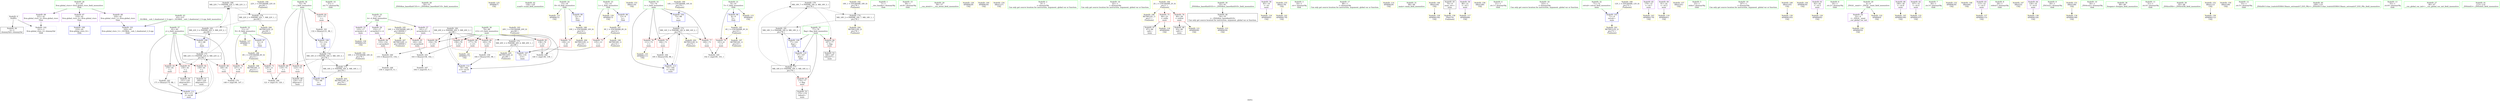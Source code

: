 digraph "SVFG" {
	label="SVFG";

	Node0x555b8c4f1870 [shape=record,color=grey,label="{NodeID: 0\nNullPtr}"];
	Node0x555b8c4f1870 -> Node0x555b8c508cc0[style=solid];
	Node0x555b8c4f1870 -> Node0x555b8c509660[style=solid];
	Node0x555b8c518d10 [shape=record,color=black,label="{NodeID: 180\nMR_22V_7 = PHI(MR_22V_5, MR_22V_3, )\npts\{82 \}\n}"];
	Node0x555b8c518d10 -> Node0x555b8c517910[style=dashed];
	Node0x555b8c509160 [shape=record,color=blue,label="{NodeID: 97\n11\<--9\nN\<--\nGlob }"];
	Node0x555b8c509160 -> Node0x555b8c51ad10[style=dashed];
	Node0x555b8c4f2640 [shape=record,color=green,label="{NodeID: 14\n37\<--1\n.str.7\<--dummyObj\nGlob }"];
	Node0x555b8c50c9d0 [shape=record,color=yellow,style=double,label="{NodeID: 194\n22V_1 = ENCHI(MR_22V_0)\npts\{82 \}\nFun[main]}"];
	Node0x555b8c50c9d0 -> Node0x555b8c517910[style=dashed];
	Node0x555b8c509de0 [shape=record,color=blue,label="{NodeID: 111\n81\<--171\nj\<--inc28\nmain\n}"];
	Node0x555b8c509de0 -> Node0x555b8c516010[style=dashed];
	Node0x555b8c507de0 [shape=record,color=green,label="{NodeID: 28\n50\<--51\n_ZNSt8ios_base4InitC1Ev\<--_ZNSt8ios_base4InitC1Ev_field_insensitive\n}"];
	Node0x555b8c50f120 [shape=record,color=yellow,style=double,label="{NodeID: 125\nAPARM(7)\nCS[]}"];
	Node0x555b8c508ac0 [shape=record,color=green,label="{NodeID: 42\n128\<--129\nscanf\<--scanf_field_insensitive\n}"];
	Node0x555b8c50fc80 [shape=record,color=yellow,style=double,label="{NodeID: 139\nAPARM(125)\nCS[]}"];
	Node0x555b8c50a700 [shape=record,color=purple,label="{NodeID: 56\n152\<--17\narrayidx21\<--A\nmain\n}"];
	Node0x555b8c50a700 -> Node0x555b8c50c670[style=solid];
	Node0x555b8c510620 [shape=record,color=yellow,style=double,label="{NodeID: 153\nARet(116)\nCS[]}"];
	Node0x555b8c50b2f0 [shape=record,color=red,label="{NodeID: 70\n101\<--8\n\<--T\nmain\n}"];
	Node0x555b8c50b2f0 -> Node0x555b8c5112b0[style=solid];
	Node0x555b8c5115b0 [shape=record,color=grey,label="{NodeID: 167\n164 = cmp(163, 9, )\n}"];
	Node0x555b8c50be50 [shape=record,color=red,label="{NodeID: 84\n187\<--77\n\<--flag\nmain\n}"];
	Node0x555b8c50be50 -> Node0x555b8c50a490[style=solid];
	Node0x555b8c4f0980 [shape=record,color=green,label="{NodeID: 1\n7\<--1\n__dso_handle\<--dummyObj\nGlob }"];
	Node0x555b8c519210 [shape=record,color=black,label="{NodeID: 181\nMR_18V_3 = PHI(MR_18V_6, MR_18V_2, )\npts\{78 \}\n}"];
	Node0x555b8c519210 -> Node0x555b8c509b70[style=dashed];
	Node0x555b8c519210 -> Node0x555b8c518810[style=dashed];
	Node0x555b8c509260 [shape=record,color=blue,label="{NodeID: 98\n13\<--9\nL\<--\nGlob }"];
	Node0x555b8c509260 -> Node0x555b8c51adf0[style=dashed];
	Node0x555b8c4f2710 [shape=record,color=green,label="{NodeID: 15\n39\<--1\n.str.8\<--dummyObj\nGlob }"];
	Node0x555b8c50cab0 [shape=record,color=yellow,style=double,label="{NodeID: 195\n24V_1 = ENCHI(MR_24V_0)\npts\{180000 \}\nFun[main]}"];
	Node0x555b8c50cab0 -> Node0x555b8c50c670[style=dashed];
	Node0x555b8c50cab0 -> Node0x555b8c50c740[style=dashed];
	Node0x555b8c50cab0 -> Node0x555b8c51d9b0[style=dashed];
	Node0x555b8c509eb0 [shape=record,color=blue,label="{NodeID: 112\n79\<--184\ni13\<--inc35\nmain\n}"];
	Node0x555b8c509eb0 -> Node0x555b8c519710[style=dashed];
	Node0x555b8c507ee0 [shape=record,color=green,label="{NodeID: 29\n56\<--57\n__cxa_atexit\<--__cxa_atexit_field_insensitive\n}"];
	Node0x555b8c50f1f0 [shape=record,color=yellow,style=double,label="{NodeID: 126\nAPARM(29)\nCS[]}"];
	Node0x555b8c508bc0 [shape=record,color=green,label="{NodeID: 43\n43\<--215\n_GLOBAL__sub_I_shadowind_2_0.cpp\<--_GLOBAL__sub_I_shadowind_2_0.cpp_field_insensitive\n}"];
	Node0x555b8c508bc0 -> Node0x555b8c509560[style=solid];
	Node0x555b8c50fd50 [shape=record,color=yellow,style=double,label="{NodeID: 140\nAPARM(30)\nCS[]}"];
	Node0x555b8c50a7d0 [shape=record,color=purple,label="{NodeID: 57\n161\<--17\narrayidx24\<--A\nmain\n}"];
	Node0x555b8c50a7d0 -> Node0x555b8c50c740[style=solid];
	Node0x555b8c5106b0 [shape=record,color=yellow,style=double,label="{NodeID: 154\nARet(127)\nCS[]}"];
	Node0x555b8c50b3c0 [shape=record,color=red,label="{NodeID: 71\n120\<--11\n\<--N\nmain\n}"];
	Node0x555b8c50b3c0 -> Node0x555b8c511430[style=solid];
	Node0x555b8c511730 [shape=record,color=grey,label="{NodeID: 168\n156 = cmp(155, 9, )\n}"];
	Node0x555b8c50bf20 [shape=record,color=red,label="{NodeID: 85\n138\<--79\n\<--i13\nmain\n}"];
	Node0x555b8c50bf20 -> Node0x555b8c5118b0[style=solid];
	Node0x555b8c4f32b0 [shape=record,color=green,label="{NodeID: 2\n9\<--1\n\<--dummyObj\nCan only get source location for instruction, argument, global var or function.}"];
	Node0x555b8c519710 [shape=record,color=black,label="{NodeID: 182\nMR_20V_4 = PHI(MR_20V_5, MR_20V_3, )\npts\{80 \}\n}"];
	Node0x555b8c519710 -> Node0x555b8c50bf20[style=dashed];
	Node0x555b8c519710 -> Node0x555b8c50bff0[style=dashed];
	Node0x555b8c519710 -> Node0x555b8c50c0c0[style=dashed];
	Node0x555b8c519710 -> Node0x555b8c50c190[style=dashed];
	Node0x555b8c519710 -> Node0x555b8c50c260[style=dashed];
	Node0x555b8c519710 -> Node0x555b8c509eb0[style=dashed];
	Node0x555b8c519710 -> Node0x555b8c517410[style=dashed];
	Node0x555b8c509360 [shape=record,color=blue,label="{NodeID: 99\n15\<--9\nH\<--\nGlob }"];
	Node0x555b8c509360 -> Node0x555b8c51aed0[style=dashed];
	Node0x555b8c4f27e0 [shape=record,color=green,label="{NodeID: 16\n42\<--1\n\<--dummyObj\nCan only get source location for instruction, argument, global var or function.}"];
	Node0x555b8c50cb90 [shape=record,color=yellow,style=double,label="{NodeID: 196\nRETMU(2V_1)\npts\{1 \}\nFun[main]}"];
	Node0x555b8c509f80 [shape=record,color=blue,label="{NodeID: 113\n73\<--195\nt\<--inc42\nmain\n}"];
	Node0x555b8c509f80 -> Node0x555b8c516510[style=dashed];
	Node0x555b8c507fe0 [shape=record,color=green,label="{NodeID: 30\n55\<--61\n_ZNSt8ios_base4InitD1Ev\<--_ZNSt8ios_base4InitD1Ev_field_insensitive\n}"];
	Node0x555b8c507fe0 -> Node0x555b8c508e90[style=solid];
	Node0x555b8c50f2c0 [shape=record,color=yellow,style=double,label="{NodeID: 127\nAPARM(11)\nCS[]}"];
	Node0x555b8c508cc0 [shape=record,color=black,label="{NodeID: 44\n2\<--3\ndummyVal\<--dummyVal\n}"];
	Node0x555b8c50fe20 [shape=record,color=yellow,style=double,label="{NodeID: 141\nAPARM(177)\nCS[]}"];
	Node0x555b8c50a8a0 [shape=record,color=purple,label="{NodeID: 58\n85\<--19\n\<--.str\nmain\n}"];
	Node0x555b8c50a8a0 -> Node0x555b8c50e9d0[style=solid];
	Node0x555b8c510740 [shape=record,color=yellow,style=double,label="{NodeID: 155\nARet(178)\nCS[]}"];
	Node0x555b8c510740 -> Node0x555b8c50fef0[style=solid];
	Node0x555b8c50b490 [shape=record,color=red,label="{NodeID: 72\n147\<--11\n\<--N\nmain\n}"];
	Node0x555b8c50b490 -> Node0x555b8c511a30[style=solid];
	Node0x555b8c5118b0 [shape=record,color=grey,label="{NodeID: 169\n140 = cmp(138, 139, )\n}"];
	Node0x555b8c50bff0 [shape=record,color=red,label="{NodeID: 86\n154\<--79\n\<--i13\nmain\n}"];
	Node0x555b8c50bff0 -> Node0x555b8c510b30[style=solid];
	Node0x555b8c4f2ed0 [shape=record,color=green,label="{NodeID: 3\n19\<--1\n.str\<--dummyObj\nGlob }"];
	Node0x555b8c519c10 [shape=record,color=black,label="{NodeID: 183\nMR_22V_3 = PHI(MR_22V_5, MR_22V_2, )\npts\{82 \}\n}"];
	Node0x555b8c519c10 -> Node0x555b8c509c40[style=dashed];
	Node0x555b8c519c10 -> Node0x555b8c518d10[style=dashed];
	Node0x555b8c509460 [shape=record,color=blue,label="{NodeID: 100\n219\<--42\nllvm.global_ctors_0\<--\nGlob }"];
	Node0x555b8c4f28b0 [shape=record,color=green,label="{NodeID: 17\n98\<--1\n\<--dummyObj\nCan only get source location for instruction, argument, global var or function.}"];
	Node0x555b8c50d6b0 [shape=record,color=yellow,style=double,label="{NodeID: 197\nRETMU(4V_1)\npts\{10 \}\nFun[main]}"];
	Node0x555b8c50e830 [shape=record,color=yellow,style=double,label="{NodeID: 114\nAPARM(29)\nCS[]}"];
	Node0x555b8c5080e0 [shape=record,color=green,label="{NodeID: 31\n68\<--69\nmain\<--main_field_insensitive\n}"];
	Node0x555b8c50f390 [shape=record,color=yellow,style=double,label="{NodeID: 128\nAPARM(104)\nCS[]}"];
	Node0x555b8c508dc0 [shape=record,color=black,label="{NodeID: 45\n70\<--9\nmain_ret\<--\nmain\n}"];
	Node0x555b8c508dc0 -> Node0x555b8c5108f0[style=solid];
	Node0x555b8c50fef0 [shape=record,color=yellow,style=double,label="{NodeID: 142\nAPARM(178)\nCS[]}"];
	Node0x555b8c50a970 [shape=record,color=purple,label="{NodeID: 59\n86\<--21\n\<--.str.1\nmain\n}"];
	Node0x555b8c50a970 -> Node0x555b8c50eaa0[style=solid];
	Node0x555b8c5107d0 [shape=record,color=yellow,style=double,label="{NodeID: 156\nARet(180)\nCS[]}"];
	Node0x555b8c50b560 [shape=record,color=red,label="{NodeID: 73\n135\<--13\n\<--L\nmain\n}"];
	Node0x555b8c50b560 -> Node0x555b8c509aa0[style=solid];
	Node0x555b8c511a30 [shape=record,color=grey,label="{NodeID: 170\n148 = cmp(146, 147, )\n}"];
	Node0x555b8c50c0c0 [shape=record,color=red,label="{NodeID: 87\n158\<--79\n\<--i13\nmain\n}"];
	Node0x555b8c50c0c0 -> Node0x555b8c510fb0[style=solid];
	Node0x555b8c4f1cc0 [shape=record,color=green,label="{NodeID: 4\n21\<--1\n.str.1\<--dummyObj\nGlob }"];
	Node0x555b8c51a110 [shape=record,color=yellow,style=double,label="{NodeID: 184\n2V_1 = ENCHI(MR_2V_0)\npts\{1 \}\nFun[main]}"];
	Node0x555b8c51a110 -> Node0x555b8c50b700[style=dashed];
	Node0x555b8c51a110 -> Node0x555b8c50b7d0[style=dashed];
	Node0x555b8c51a110 -> Node0x555b8c50cb90[style=dashed];
	Node0x555b8c509560 [shape=record,color=blue,label="{NodeID: 101\n220\<--43\nllvm.global_ctors_1\<--_GLOBAL__sub_I_shadowind_2_0.cpp\nGlob }"];
	Node0x555b8c5075a0 [shape=record,color=green,label="{NodeID: 18\n143\<--1\n\<--dummyObj\nCan only get source location for instruction, argument, global var or function.}"];
	Node0x555b8c51d260 [shape=record,color=yellow,style=double,label="{NodeID: 198\nRETMU(6V_1)\npts\{12 \}\nFun[main]}"];
	Node0x555b8c50e900 [shape=record,color=yellow,style=double,label="{NodeID: 115\nAPARM(8)\nCS[]}"];
	Node0x555b8c5081e0 [shape=record,color=green,label="{NodeID: 32\n71\<--72\nretval\<--retval_field_insensitive\nmain\n}"];
	Node0x555b8c5081e0 -> Node0x555b8c509760[style=solid];
	Node0x555b8c50f460 [shape=record,color=yellow,style=double,label="{NodeID: 129\nAPARM(13)\nCS[]}"];
	Node0x555b8c508e90 [shape=record,color=black,label="{NodeID: 46\n54\<--55\n\<--_ZNSt8ios_base4InitD1Ev\nCan only get source location for instruction, argument, global var or function.}"];
	Node0x555b8c508e90 -> Node0x555b8c50ef80[style=solid];
	Node0x555b8c50ffc0 [shape=record,color=yellow,style=double,label="{NodeID: 143\nAPARM(179)\nCS[]}"];
	Node0x555b8c50aa40 [shape=record,color=purple,label="{NodeID: 60\n91\<--24\n\<--.str.2\nmain\n}"];
	Node0x555b8c50aa40 -> Node0x555b8c50ec40[style=solid];
	Node0x555b8c510860 [shape=record,color=yellow,style=double,label="{NodeID: 157\nARet(191)\nCS[]}"];
	Node0x555b8c50b630 [shape=record,color=red,label="{NodeID: 74\n139\<--15\n\<--H\nmain\n}"];
	Node0x555b8c50b630 -> Node0x555b8c5118b0[style=solid];
	Node0x555b8c516010 [shape=record,color=black,label="{NodeID: 171\nMR_22V_5 = PHI(MR_22V_6, MR_22V_4, )\npts\{82 \}\n}"];
	Node0x555b8c516010 -> Node0x555b8c50c330[style=dashed];
	Node0x555b8c516010 -> Node0x555b8c50c400[style=dashed];
	Node0x555b8c516010 -> Node0x555b8c50c4d0[style=dashed];
	Node0x555b8c516010 -> Node0x555b8c50c5a0[style=dashed];
	Node0x555b8c516010 -> Node0x555b8c509de0[style=dashed];
	Node0x555b8c516010 -> Node0x555b8c518d10[style=dashed];
	Node0x555b8c516010 -> Node0x555b8c519c10[style=dashed];
	Node0x555b8c50c190 [shape=record,color=red,label="{NodeID: 88\n177\<--79\n\<--i13\nmain\n}"];
	Node0x555b8c50c190 -> Node0x555b8c50fe20[style=solid];
	Node0x555b8c4f1d50 [shape=record,color=green,label="{NodeID: 5\n23\<--1\nstdin\<--dummyObj\nGlob }"];
	Node0x555b8c51ac30 [shape=record,color=yellow,style=double,label="{NodeID: 185\n4V_1 = ENCHI(MR_4V_0)\npts\{10 \}\nFun[main]}"];
	Node0x555b8c51ac30 -> Node0x555b8c50b2f0[style=dashed];
	Node0x555b8c51ac30 -> Node0x555b8c50d6b0[style=dashed];
	Node0x555b8c509660 [shape=record,color=blue, style = dotted,label="{NodeID: 102\n221\<--3\nllvm.global_ctors_2\<--dummyVal\nGlob }"];
	Node0x555b8c507630 [shape=record,color=green,label="{NodeID: 19\n167\<--1\n\<--dummyObj\nCan only get source location for instruction, argument, global var or function.}"];
	Node0x555b8c51d310 [shape=record,color=yellow,style=double,label="{NodeID: 199\nRETMU(8V_1)\npts\{14 \}\nFun[main]}"];
	Node0x555b8c50e9d0 [shape=record,color=yellow,style=double,label="{NodeID: 116\nAPARM(85)\nCS[]}"];
	Node0x555b8c5082b0 [shape=record,color=green,label="{NodeID: 33\n73\<--74\nt\<--t_field_insensitive\nmain\n}"];
	Node0x555b8c5082b0 -> Node0x555b8c50b8a0[style=solid];
	Node0x555b8c5082b0 -> Node0x555b8c50b970[style=solid];
	Node0x555b8c5082b0 -> Node0x555b8c50ba40[style=solid];
	Node0x555b8c5082b0 -> Node0x555b8c509830[style=solid];
	Node0x555b8c5082b0 -> Node0x555b8c509f80[style=solid];
	Node0x555b8c50f530 [shape=record,color=yellow,style=double,label="{NodeID: 130\nAPARM(105)\nCS[]}"];
	Node0x555b8c508f90 [shape=record,color=black,label="{NodeID: 47\n87\<--84\ncall\<--\nmain\n}"];
	Node0x555b8c510090 [shape=record,color=yellow,style=double,label="{NodeID: 144\nAPARM(30)\nCS[]}"];
	Node0x555b8c50ab10 [shape=record,color=purple,label="{NodeID: 61\n92\<--26\n\<--.str.3\nmain\n}"];
	Node0x555b8c50ab10 -> Node0x555b8c50ed10[style=solid];
	Node0x555b8c5108f0 [shape=record,color=yellow,style=double,label="{NodeID: 158\nFRet(70)\nFun[main]}"];
	Node0x555b8c50b700 [shape=record,color=red,label="{NodeID: 75\n84\<--23\n\<--stdin\nmain\n}"];
	Node0x555b8c50b700 -> Node0x555b8c508f90[style=solid];
	Node0x555b8c50b700 -> Node0x555b8c50eb70[style=solid];
	Node0x555b8c516510 [shape=record,color=black,label="{NodeID: 172\nMR_14V_3 = PHI(MR_14V_4, MR_14V_2, )\npts\{74 \}\n}"];
	Node0x555b8c516510 -> Node0x555b8c50b8a0[style=dashed];
	Node0x555b8c516510 -> Node0x555b8c50b970[style=dashed];
	Node0x555b8c516510 -> Node0x555b8c50ba40[style=dashed];
	Node0x555b8c516510 -> Node0x555b8c509f80[style=dashed];
	Node0x555b8c516510 -> Node0x555b8c51d550[style=dashed];
	Node0x555b8c50c260 [shape=record,color=red,label="{NodeID: 89\n183\<--79\n\<--i13\nmain\n}"];
	Node0x555b8c50c260 -> Node0x555b8c5109b0[style=solid];
	Node0x555b8c4f1a10 [shape=record,color=green,label="{NodeID: 6\n24\<--1\n.str.2\<--dummyObj\nGlob }"];
	Node0x555b8c51ad10 [shape=record,color=yellow,style=double,label="{NodeID: 186\n6V_1 = ENCHI(MR_6V_0)\npts\{12 \}\nFun[main]}"];
	Node0x555b8c51ad10 -> Node0x555b8c50b3c0[style=dashed];
	Node0x555b8c51ad10 -> Node0x555b8c50b490[style=dashed];
	Node0x555b8c51ad10 -> Node0x555b8c51d260[style=dashed];
	Node0x555b8c509760 [shape=record,color=blue,label="{NodeID: 103\n71\<--9\nretval\<--\nmain\n}"];
	Node0x555b8c509760 -> Node0x555b8c51d470[style=dashed];
	Node0x555b8c5076c0 [shape=record,color=green,label="{NodeID: 20\n4\<--6\n_ZStL8__ioinit\<--_ZStL8__ioinit_field_insensitive\nGlob }"];
	Node0x555b8c5076c0 -> Node0x555b8c50a560[style=solid];
	Node0x555b8c5076c0 -> Node0x555b8c50eeb0[style=solid];
	Node0x555b8c51d3c0 [shape=record,color=yellow,style=double,label="{NodeID: 200\nRETMU(10V_1)\npts\{16 \}\nFun[main]}"];
	Node0x555b8c50eaa0 [shape=record,color=yellow,style=double,label="{NodeID: 117\nAPARM(86)\nCS[]}"];
	Node0x555b8c508380 [shape=record,color=green,label="{NodeID: 34\n75\<--76\ni\<--i_field_insensitive\nmain\n}"];
	Node0x555b8c508380 -> Node0x555b8c50bb10[style=solid];
	Node0x555b8c508380 -> Node0x555b8c50bbe0[style=solid];
	Node0x555b8c508380 -> Node0x555b8c50bcb0[style=solid];
	Node0x555b8c508380 -> Node0x555b8c509900[style=solid];
	Node0x555b8c508380 -> Node0x555b8c5099d0[style=solid];
	Node0x555b8c50f600 [shape=record,color=yellow,style=double,label="{NodeID: 131\nAPARM(15)\nCS[]}"];
	Node0x555b8c50a080 [shape=record,color=black,label="{NodeID: 48\n93\<--90\ncall1\<--\nmain\n}"];
	Node0x555b8c510160 [shape=record,color=yellow,style=double,label="{NodeID: 145\nAPARM(190)\nCS[]}"];
	Node0x555b8c50abe0 [shape=record,color=purple,label="{NodeID: 62\n107\<--31\n\<--.str.4\nmain\n}"];
	Node0x555b8c50abe0 -> Node0x555b8c50f7a0[style=solid];
	Node0x555b8c5109b0 [shape=record,color=grey,label="{NodeID: 159\n184 = Binary(183, 98, )\n}"];
	Node0x555b8c5109b0 -> Node0x555b8c509eb0[style=solid];
	Node0x555b8c50b7d0 [shape=record,color=red,label="{NodeID: 76\n90\<--28\n\<--stdout\nmain\n}"];
	Node0x555b8c50b7d0 -> Node0x555b8c50a080[style=solid];
	Node0x555b8c50b7d0 -> Node0x555b8c50ede0[style=solid];
	Node0x555b8c516a10 [shape=record,color=black,label="{NodeID: 173\nMR_16V_2 = PHI(MR_16V_4, MR_16V_1, )\npts\{76 \}\n}"];
	Node0x555b8c516a10 -> Node0x555b8c509900[style=dashed];
	Node0x555b8c516a10 -> Node0x555b8c51d630[style=dashed];
	Node0x555b8c50c330 [shape=record,color=red,label="{NodeID: 90\n146\<--81\n\<--j\nmain\n}"];
	Node0x555b8c50c330 -> Node0x555b8c511a30[style=solid];
	Node0x555b8c4f1aa0 [shape=record,color=green,label="{NodeID: 7\n26\<--1\n.str.3\<--dummyObj\nGlob }"];
	Node0x555b8c51adf0 [shape=record,color=yellow,style=double,label="{NodeID: 187\n8V_1 = ENCHI(MR_8V_0)\npts\{14 \}\nFun[main]}"];
	Node0x555b8c51adf0 -> Node0x555b8c50b560[style=dashed];
	Node0x555b8c51adf0 -> Node0x555b8c51d310[style=dashed];
	Node0x555b8c509830 [shape=record,color=blue,label="{NodeID: 104\n73\<--98\nt\<--\nmain\n}"];
	Node0x555b8c509830 -> Node0x555b8c516510[style=dashed];
	Node0x555b8c507750 [shape=record,color=green,label="{NodeID: 21\n8\<--10\nT\<--T_field_insensitive\nGlob }"];
	Node0x555b8c507750 -> Node0x555b8c50b2f0[style=solid];
	Node0x555b8c507750 -> Node0x555b8c509060[style=solid];
	Node0x555b8c507750 -> Node0x555b8c50e900[style=solid];
	Node0x555b8c51d470 [shape=record,color=yellow,style=double,label="{NodeID: 201\nRETMU(12V_2)\npts\{72 \}\nFun[main]}"];
	Node0x555b8c50eb70 [shape=record,color=yellow,style=double,label="{NodeID: 118\nAPARM(84)\nCS[]}"];
	Node0x555b8c508450 [shape=record,color=green,label="{NodeID: 35\n77\<--78\nflag\<--flag_field_insensitive\nmain\n}"];
	Node0x555b8c508450 -> Node0x555b8c50bd80[style=solid];
	Node0x555b8c508450 -> Node0x555b8c50be50[style=solid];
	Node0x555b8c508450 -> Node0x555b8c509b70[style=solid];
	Node0x555b8c508450 -> Node0x555b8c509d10[style=solid];
	Node0x555b8c50f6d0 [shape=record,color=yellow,style=double,label="{NodeID: 132\nAPARM(30)\nCS[]}"];
	Node0x555b8c50a150 [shape=record,color=black,label="{NodeID: 49\n124\<--123\nidxprom\<--\nmain\n}"];
	Node0x555b8c510230 [shape=record,color=yellow,style=double,label="{NodeID: 146\nARet(94)\nCS[]}"];
	Node0x555b8c50acb0 [shape=record,color=purple,label="{NodeID: 63\n115\<--33\n\<--.str.5\nmain\n}"];
	Node0x555b8c50acb0 -> Node0x555b8c50fae0[style=solid];
	Node0x555b8c510b30 [shape=record,color=grey,label="{NodeID: 160\n155 = Binary(153, 154, )\n}"];
	Node0x555b8c510b30 -> Node0x555b8c511730[style=solid];
	Node0x555b8c50b8a0 [shape=record,color=red,label="{NodeID: 77\n100\<--73\n\<--t\nmain\n}"];
	Node0x555b8c50b8a0 -> Node0x555b8c5112b0[style=solid];
	Node0x555b8c516f10 [shape=record,color=black,label="{NodeID: 174\nMR_18V_2 = PHI(MR_18V_7, MR_18V_1, )\npts\{78 \}\n}"];
	Node0x555b8c516f10 -> Node0x555b8c519210[style=dashed];
	Node0x555b8c516f10 -> Node0x555b8c51d710[style=dashed];
	Node0x555b8c50c400 [shape=record,color=red,label="{NodeID: 91\n150\<--81\n\<--j\nmain\n}"];
	Node0x555b8c50c400 -> Node0x555b8c50a220[style=solid];
	Node0x555b8c4f1b30 [shape=record,color=green,label="{NodeID: 8\n28\<--1\nstdout\<--dummyObj\nGlob }"];
	Node0x555b8c51aed0 [shape=record,color=yellow,style=double,label="{NodeID: 188\n10V_1 = ENCHI(MR_10V_0)\npts\{16 \}\nFun[main]}"];
	Node0x555b8c51aed0 -> Node0x555b8c50b630[style=dashed];
	Node0x555b8c51aed0 -> Node0x555b8c51d3c0[style=dashed];
	Node0x555b8c509900 [shape=record,color=blue,label="{NodeID: 105\n75\<--98\ni\<--\nmain\n}"];
	Node0x555b8c509900 -> Node0x555b8c518310[style=dashed];
	Node0x555b8c5077e0 [shape=record,color=green,label="{NodeID: 22\n11\<--12\nN\<--N_field_insensitive\nGlob }"];
	Node0x555b8c5077e0 -> Node0x555b8c50b3c0[style=solid];
	Node0x555b8c5077e0 -> Node0x555b8c50b490[style=solid];
	Node0x555b8c5077e0 -> Node0x555b8c509160[style=solid];
	Node0x555b8c5077e0 -> Node0x555b8c50f2c0[style=solid];
	Node0x555b8c51d550 [shape=record,color=yellow,style=double,label="{NodeID: 202\nRETMU(14V_3)\npts\{74 \}\nFun[main]}"];
	Node0x555b8c50ec40 [shape=record,color=yellow,style=double,label="{NodeID: 119\nAPARM(91)\nCS[]}"];
	Node0x555b8c508520 [shape=record,color=green,label="{NodeID: 36\n79\<--80\ni13\<--i13_field_insensitive\nmain\n}"];
	Node0x555b8c508520 -> Node0x555b8c50bf20[style=solid];
	Node0x555b8c508520 -> Node0x555b8c50bff0[style=solid];
	Node0x555b8c508520 -> Node0x555b8c50c0c0[style=solid];
	Node0x555b8c508520 -> Node0x555b8c50c190[style=solid];
	Node0x555b8c508520 -> Node0x555b8c50c260[style=solid];
	Node0x555b8c508520 -> Node0x555b8c509aa0[style=solid];
	Node0x555b8c508520 -> Node0x555b8c509eb0[style=solid];
	Node0x555b8c50f7a0 [shape=record,color=yellow,style=double,label="{NodeID: 133\nAPARM(107)\nCS[]}"];
	Node0x555b8c50a220 [shape=record,color=black,label="{NodeID: 50\n151\<--150\nidxprom20\<--\nmain\n}"];
	Node0x555b8c5102c0 [shape=record,color=yellow,style=double,label="{NodeID: 147\nARet(53)\nCS[]}"];
	Node0x555b8c50ad80 [shape=record,color=purple,label="{NodeID: 64\n126\<--35\n\<--.str.6\nmain\n}"];
	Node0x555b8c50ad80 -> Node0x555b8c50fbb0[style=solid];
	Node0x555b8c510cb0 [shape=record,color=grey,label="{NodeID: 161\n132 = Binary(131, 98, )\n}"];
	Node0x555b8c510cb0 -> Node0x555b8c5099d0[style=solid];
	Node0x555b8c50b970 [shape=record,color=red,label="{NodeID: 78\n111\<--73\n\<--t\nmain\n}"];
	Node0x555b8c50b970 -> Node0x555b8c50f940[style=solid];
	Node0x555b8c517410 [shape=record,color=black,label="{NodeID: 175\nMR_20V_2 = PHI(MR_20V_4, MR_20V_1, )\npts\{80 \}\n}"];
	Node0x555b8c517410 -> Node0x555b8c509aa0[style=dashed];
	Node0x555b8c517410 -> Node0x555b8c51d7f0[style=dashed];
	Node0x555b8c50c4d0 [shape=record,color=red,label="{NodeID: 92\n159\<--81\n\<--j\nmain\n}"];
	Node0x555b8c50c4d0 -> Node0x555b8c50a2f0[style=solid];
	Node0x555b8c4f1fc0 [shape=record,color=green,label="{NodeID: 9\n29\<--1\n_ZSt3cin\<--dummyObj\nGlob }"];
	Node0x555b8c51afb0 [shape=record,color=yellow,style=double,label="{NodeID: 189\n12V_1 = ENCHI(MR_12V_0)\npts\{72 \}\nFun[main]}"];
	Node0x555b8c51afb0 -> Node0x555b8c509760[style=dashed];
	Node0x555b8c5099d0 [shape=record,color=blue,label="{NodeID: 106\n75\<--132\ni\<--inc\nmain\n}"];
	Node0x555b8c5099d0 -> Node0x555b8c518310[style=dashed];
	Node0x555b8c5078e0 [shape=record,color=green,label="{NodeID: 23\n13\<--14\nL\<--L_field_insensitive\nGlob }"];
	Node0x555b8c5078e0 -> Node0x555b8c50b560[style=solid];
	Node0x555b8c5078e0 -> Node0x555b8c509260[style=solid];
	Node0x555b8c5078e0 -> Node0x555b8c50f460[style=solid];
	Node0x555b8c51d630 [shape=record,color=yellow,style=double,label="{NodeID: 203\nRETMU(16V_2)\npts\{76 \}\nFun[main]}"];
	Node0x555b8c50ed10 [shape=record,color=yellow,style=double,label="{NodeID: 120\nAPARM(92)\nCS[]}"];
	Node0x555b8c5085f0 [shape=record,color=green,label="{NodeID: 37\n81\<--82\nj\<--j_field_insensitive\nmain\n}"];
	Node0x555b8c5085f0 -> Node0x555b8c50c330[style=solid];
	Node0x555b8c5085f0 -> Node0x555b8c50c400[style=solid];
	Node0x555b8c5085f0 -> Node0x555b8c50c4d0[style=solid];
	Node0x555b8c5085f0 -> Node0x555b8c50c5a0[style=solid];
	Node0x555b8c5085f0 -> Node0x555b8c509c40[style=solid];
	Node0x555b8c5085f0 -> Node0x555b8c509de0[style=solid];
	Node0x555b8c50f870 [shape=record,color=yellow,style=double,label="{NodeID: 134\nAPARM(108)\nCS[]}"];
	Node0x555b8c50a2f0 [shape=record,color=black,label="{NodeID: 51\n160\<--159\nidxprom23\<--\nmain\n}"];
	Node0x555b8c510350 [shape=record,color=yellow,style=double,label="{NodeID: 148\nARet(104)\nCS[]}"];
	Node0x555b8c510350 -> Node0x555b8c50f390[style=solid];
	Node0x555b8c50ae50 [shape=record,color=purple,label="{NodeID: 65\n179\<--37\n\<--.str.7\nmain\n}"];
	Node0x555b8c50ae50 -> Node0x555b8c50ffc0[style=solid];
	Node0x555b8c510e30 [shape=record,color=grey,label="{NodeID: 162\n171 = Binary(170, 98, )\n}"];
	Node0x555b8c510e30 -> Node0x555b8c509de0[style=solid];
	Node0x555b8c50ba40 [shape=record,color=red,label="{NodeID: 79\n194\<--73\n\<--t\nmain\n}"];
	Node0x555b8c50ba40 -> Node0x555b8c511130[style=solid];
	Node0x555b8c517910 [shape=record,color=black,label="{NodeID: 176\nMR_22V_2 = PHI(MR_22V_7, MR_22V_1, )\npts\{82 \}\n}"];
	Node0x555b8c517910 -> Node0x555b8c519c10[style=dashed];
	Node0x555b8c517910 -> Node0x555b8c51d8d0[style=dashed];
	Node0x555b8c50c5a0 [shape=record,color=red,label="{NodeID: 93\n170\<--81\n\<--j\nmain\n}"];
	Node0x555b8c50c5a0 -> Node0x555b8c510e30[style=solid];
	Node0x555b8c4f2090 [shape=record,color=green,label="{NodeID: 10\n30\<--1\n_ZSt4cout\<--dummyObj\nGlob }"];
	Node0x555b8c51b090 [shape=record,color=yellow,style=double,label="{NodeID: 190\n14V_1 = ENCHI(MR_14V_0)\npts\{74 \}\nFun[main]}"];
	Node0x555b8c51b090 -> Node0x555b8c509830[style=dashed];
	Node0x555b8c509aa0 [shape=record,color=blue,label="{NodeID: 107\n79\<--135\ni13\<--\nmain\n}"];
	Node0x555b8c509aa0 -> Node0x555b8c519710[style=dashed];
	Node0x555b8c5079e0 [shape=record,color=green,label="{NodeID: 24\n15\<--16\nH\<--H_field_insensitive\nGlob }"];
	Node0x555b8c5079e0 -> Node0x555b8c50b630[style=solid];
	Node0x555b8c5079e0 -> Node0x555b8c509360[style=solid];
	Node0x555b8c5079e0 -> Node0x555b8c50f600[style=solid];
	Node0x555b8c51d710 [shape=record,color=yellow,style=double,label="{NodeID: 204\nRETMU(18V_2)\npts\{78 \}\nFun[main]}"];
	Node0x555b8c50ede0 [shape=record,color=yellow,style=double,label="{NodeID: 121\nAPARM(90)\nCS[]}"];
	Node0x555b8c5086c0 [shape=record,color=green,label="{NodeID: 38\n88\<--89\nfreopen\<--freopen_field_insensitive\n}"];
	Node0x555b8c50f940 [shape=record,color=yellow,style=double,label="{NodeID: 135\nAPARM(111)\nCS[]}"];
	Node0x555b8c50a3c0 [shape=record,color=black,label="{NodeID: 52\n175\<--174\ntobool\<--\nmain\n}"];
	Node0x555b8c5103e0 [shape=record,color=yellow,style=double,label="{NodeID: 149\nARet(105)\nCS[]}"];
	Node0x555b8c5103e0 -> Node0x555b8c50f530[style=solid];
	Node0x555b8c50af20 [shape=record,color=purple,label="{NodeID: 66\n190\<--39\n\<--.str.8\nmain\n}"];
	Node0x555b8c50af20 -> Node0x555b8c510160[style=solid];
	Node0x555b8c510fb0 [shape=record,color=grey,label="{NodeID: 163\n163 = Binary(158, 162, )\n}"];
	Node0x555b8c510fb0 -> Node0x555b8c5115b0[style=solid];
	Node0x555b8c50bb10 [shape=record,color=red,label="{NodeID: 80\n119\<--75\n\<--i\nmain\n}"];
	Node0x555b8c50bb10 -> Node0x555b8c511430[style=solid];
	Node0x555b8c517e10 [shape=record,color=black,label="{NodeID: 177\nMR_18V_6 = PHI(MR_18V_5, MR_18V_4, )\npts\{78 \}\n}"];
	Node0x555b8c517e10 -> Node0x555b8c50bd80[style=dashed];
	Node0x555b8c517e10 -> Node0x555b8c518810[style=dashed];
	Node0x555b8c517e10 -> Node0x555b8c519210[style=dashed];
	Node0x555b8c50c670 [shape=record,color=red,label="{NodeID: 94\n153\<--152\n\<--arrayidx21\nmain\n}"];
	Node0x555b8c50c670 -> Node0x555b8c510b30[style=solid];
	Node0x555b8c4f3010 [shape=record,color=green,label="{NodeID: 11\n31\<--1\n.str.4\<--dummyObj\nGlob }"];
	Node0x555b8c51b170 [shape=record,color=yellow,style=double,label="{NodeID: 191\n16V_1 = ENCHI(MR_16V_0)\npts\{76 \}\nFun[main]}"];
	Node0x555b8c51b170 -> Node0x555b8c516a10[style=dashed];
	Node0x555b8c509b70 [shape=record,color=blue,label="{NodeID: 108\n77\<--143\nflag\<--\nmain\n}"];
	Node0x555b8c509b70 -> Node0x555b8c509d10[style=dashed];
	Node0x555b8c509b70 -> Node0x555b8c517e10[style=dashed];
	Node0x555b8c507ae0 [shape=record,color=green,label="{NodeID: 25\n17\<--18\nA\<--A_field_insensitive\nGlob }"];
	Node0x555b8c507ae0 -> Node0x555b8c50a630[style=solid];
	Node0x555b8c507ae0 -> Node0x555b8c50a700[style=solid];
	Node0x555b8c507ae0 -> Node0x555b8c50a7d0[style=solid];
	Node0x555b8c51d7f0 [shape=record,color=yellow,style=double,label="{NodeID: 205\nRETMU(20V_2)\npts\{80 \}\nFun[main]}"];
	Node0x555b8c50eeb0 [shape=record,color=yellow,style=double,label="{NodeID: 122\nAPARM(4)\nCS[]}"];
	Node0x555b8c5087c0 [shape=record,color=green,label="{NodeID: 39\n95\<--96\n_ZNSirsERi\<--_ZNSirsERi_field_insensitive\n}"];
	Node0x555b8c50fa10 [shape=record,color=yellow,style=double,label="{NodeID: 136\nAPARM(112)\nCS[]}"];
	Node0x555b8c50a490 [shape=record,color=black,label="{NodeID: 53\n188\<--187\ntobool37\<--\nmain\n}"];
	Node0x555b8c510470 [shape=record,color=yellow,style=double,label="{NodeID: 150\nARet(106)\nCS[]}"];
	Node0x555b8c50aff0 [shape=record,color=purple,label="{NodeID: 67\n219\<--41\nllvm.global_ctors_0\<--llvm.global_ctors\nGlob }"];
	Node0x555b8c50aff0 -> Node0x555b8c509460[style=solid];
	Node0x555b8c511130 [shape=record,color=grey,label="{NodeID: 164\n195 = Binary(194, 98, )\n}"];
	Node0x555b8c511130 -> Node0x555b8c509f80[style=solid];
	Node0x555b8c50bbe0 [shape=record,color=red,label="{NodeID: 81\n123\<--75\n\<--i\nmain\n}"];
	Node0x555b8c50bbe0 -> Node0x555b8c50a150[style=solid];
	Node0x555b8c518310 [shape=record,color=black,label="{NodeID: 178\nMR_16V_4 = PHI(MR_16V_5, MR_16V_3, )\npts\{76 \}\n}"];
	Node0x555b8c518310 -> Node0x555b8c50bb10[style=dashed];
	Node0x555b8c518310 -> Node0x555b8c50bbe0[style=dashed];
	Node0x555b8c518310 -> Node0x555b8c50bcb0[style=dashed];
	Node0x555b8c518310 -> Node0x555b8c5099d0[style=dashed];
	Node0x555b8c518310 -> Node0x555b8c516a10[style=dashed];
	Node0x555b8c50c740 [shape=record,color=red,label="{NodeID: 95\n162\<--161\n\<--arrayidx24\nmain\n}"];
	Node0x555b8c50c740 -> Node0x555b8c510fb0[style=solid];
	Node0x555b8c4f30e0 [shape=record,color=green,label="{NodeID: 12\n33\<--1\n.str.5\<--dummyObj\nGlob }"];
	Node0x555b8c50c810 [shape=record,color=yellow,style=double,label="{NodeID: 192\n18V_1 = ENCHI(MR_18V_0)\npts\{78 \}\nFun[main]}"];
	Node0x555b8c50c810 -> Node0x555b8c516f10[style=dashed];
	Node0x555b8c509c40 [shape=record,color=blue,label="{NodeID: 109\n81\<--98\nj\<--\nmain\n}"];
	Node0x555b8c509c40 -> Node0x555b8c516010[style=dashed];
	Node0x555b8c507be0 [shape=record,color=green,label="{NodeID: 26\n41\<--45\nllvm.global_ctors\<--llvm.global_ctors_field_insensitive\nGlob }"];
	Node0x555b8c507be0 -> Node0x555b8c50aff0[style=solid];
	Node0x555b8c507be0 -> Node0x555b8c50b0f0[style=solid];
	Node0x555b8c507be0 -> Node0x555b8c50b1f0[style=solid];
	Node0x555b8c51d8d0 [shape=record,color=yellow,style=double,label="{NodeID: 206\nRETMU(22V_2)\npts\{82 \}\nFun[main]}"];
	Node0x555b8c50ef80 [shape=record,color=yellow,style=double,label="{NodeID: 123\nAPARM(54)\nCS[]}"];
	Node0x555b8c5088c0 [shape=record,color=green,label="{NodeID: 40\n109\<--110\n_ZStlsISt11char_traitsIcEERSt13basic_ostreamIcT_ES5_PKc\<--_ZStlsISt11char_traitsIcEERSt13basic_ostreamIcT_ES5_PKc_field_insensitive\n}"];
	Node0x555b8c50fae0 [shape=record,color=yellow,style=double,label="{NodeID: 137\nAPARM(115)\nCS[]}"];
	Node0x555b8c50a560 [shape=record,color=purple,label="{NodeID: 54\n52\<--4\n\<--_ZStL8__ioinit\n__cxx_global_var_init\n}"];
	Node0x555b8c50a560 -> Node0x555b8c50f050[style=solid];
	Node0x555b8c510500 [shape=record,color=yellow,style=double,label="{NodeID: 151\nARet(108)\nCS[]}"];
	Node0x555b8c510500 -> Node0x555b8c50f870[style=solid];
	Node0x555b8c50b0f0 [shape=record,color=purple,label="{NodeID: 68\n220\<--41\nllvm.global_ctors_1\<--llvm.global_ctors\nGlob }"];
	Node0x555b8c50b0f0 -> Node0x555b8c509560[style=solid];
	Node0x555b8c5112b0 [shape=record,color=grey,label="{NodeID: 165\n102 = cmp(100, 101, )\n}"];
	Node0x555b8c50bcb0 [shape=record,color=red,label="{NodeID: 82\n131\<--75\n\<--i\nmain\n}"];
	Node0x555b8c50bcb0 -> Node0x555b8c510cb0[style=solid];
	Node0x555b8c518810 [shape=record,color=black,label="{NodeID: 179\nMR_18V_7 = PHI(MR_18V_6, MR_18V_3, )\npts\{78 \}\n}"];
	Node0x555b8c518810 -> Node0x555b8c50be50[style=dashed];
	Node0x555b8c518810 -> Node0x555b8c516f10[style=dashed];
	Node0x555b8c509060 [shape=record,color=blue,label="{NodeID: 96\n8\<--9\nT\<--\nGlob }"];
	Node0x555b8c509060 -> Node0x555b8c51ac30[style=dashed];
	Node0x555b8c4f31b0 [shape=record,color=green,label="{NodeID: 13\n35\<--1\n.str.6\<--dummyObj\nGlob }"];
	Node0x555b8c50c8f0 [shape=record,color=yellow,style=double,label="{NodeID: 193\n20V_1 = ENCHI(MR_20V_0)\npts\{80 \}\nFun[main]}"];
	Node0x555b8c50c8f0 -> Node0x555b8c517410[style=dashed];
	Node0x555b8c509d10 [shape=record,color=blue,label="{NodeID: 110\n77\<--167\nflag\<--\nmain\n}"];
	Node0x555b8c509d10 -> Node0x555b8c517e10[style=dashed];
	Node0x555b8c507ce0 [shape=record,color=green,label="{NodeID: 27\n46\<--47\n__cxx_global_var_init\<--__cxx_global_var_init_field_insensitive\n}"];
	Node0x555b8c51d9b0 [shape=record,color=yellow,style=double,label="{NodeID: 207\nRETMU(24V_1)\npts\{180000 \}\nFun[main]}"];
	Node0x555b8c50f050 [shape=record,color=yellow,style=double,label="{NodeID: 124\nAPARM(52)\nCS[]}"];
	Node0x555b8c5089c0 [shape=record,color=green,label="{NodeID: 41\n113\<--114\n_ZNSolsEi\<--_ZNSolsEi_field_insensitive\n}"];
	Node0x555b8c50fbb0 [shape=record,color=yellow,style=double,label="{NodeID: 138\nAPARM(126)\nCS[]}"];
	Node0x555b8c50a630 [shape=record,color=purple,label="{NodeID: 55\n125\<--17\narrayidx\<--A\nmain\n}"];
	Node0x555b8c50a630 -> Node0x555b8c50fc80[style=solid];
	Node0x555b8c510590 [shape=record,color=yellow,style=double,label="{NodeID: 152\nARet(112)\nCS[]}"];
	Node0x555b8c510590 -> Node0x555b8c50fa10[style=solid];
	Node0x555b8c50b1f0 [shape=record,color=purple,label="{NodeID: 69\n221\<--41\nllvm.global_ctors_2\<--llvm.global_ctors\nGlob }"];
	Node0x555b8c50b1f0 -> Node0x555b8c509660[style=solid];
	Node0x555b8c511430 [shape=record,color=grey,label="{NodeID: 166\n121 = cmp(119, 120, )\n}"];
	Node0x555b8c50bd80 [shape=record,color=red,label="{NodeID: 83\n174\<--77\n\<--flag\nmain\n}"];
	Node0x555b8c50bd80 -> Node0x555b8c50a3c0[style=solid];
}
